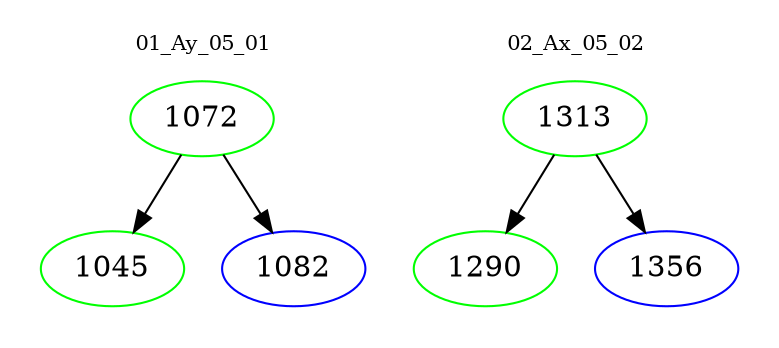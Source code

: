 digraph{
subgraph cluster_0 {
color = white
label = "01_Ay_05_01";
fontsize=10;
T0_1072 [label="1072", color="green"]
T0_1072 -> T0_1045 [color="black"]
T0_1045 [label="1045", color="green"]
T0_1072 -> T0_1082 [color="black"]
T0_1082 [label="1082", color="blue"]
}
subgraph cluster_1 {
color = white
label = "02_Ax_05_02";
fontsize=10;
T1_1313 [label="1313", color="green"]
T1_1313 -> T1_1290 [color="black"]
T1_1290 [label="1290", color="green"]
T1_1313 -> T1_1356 [color="black"]
T1_1356 [label="1356", color="blue"]
}
}

